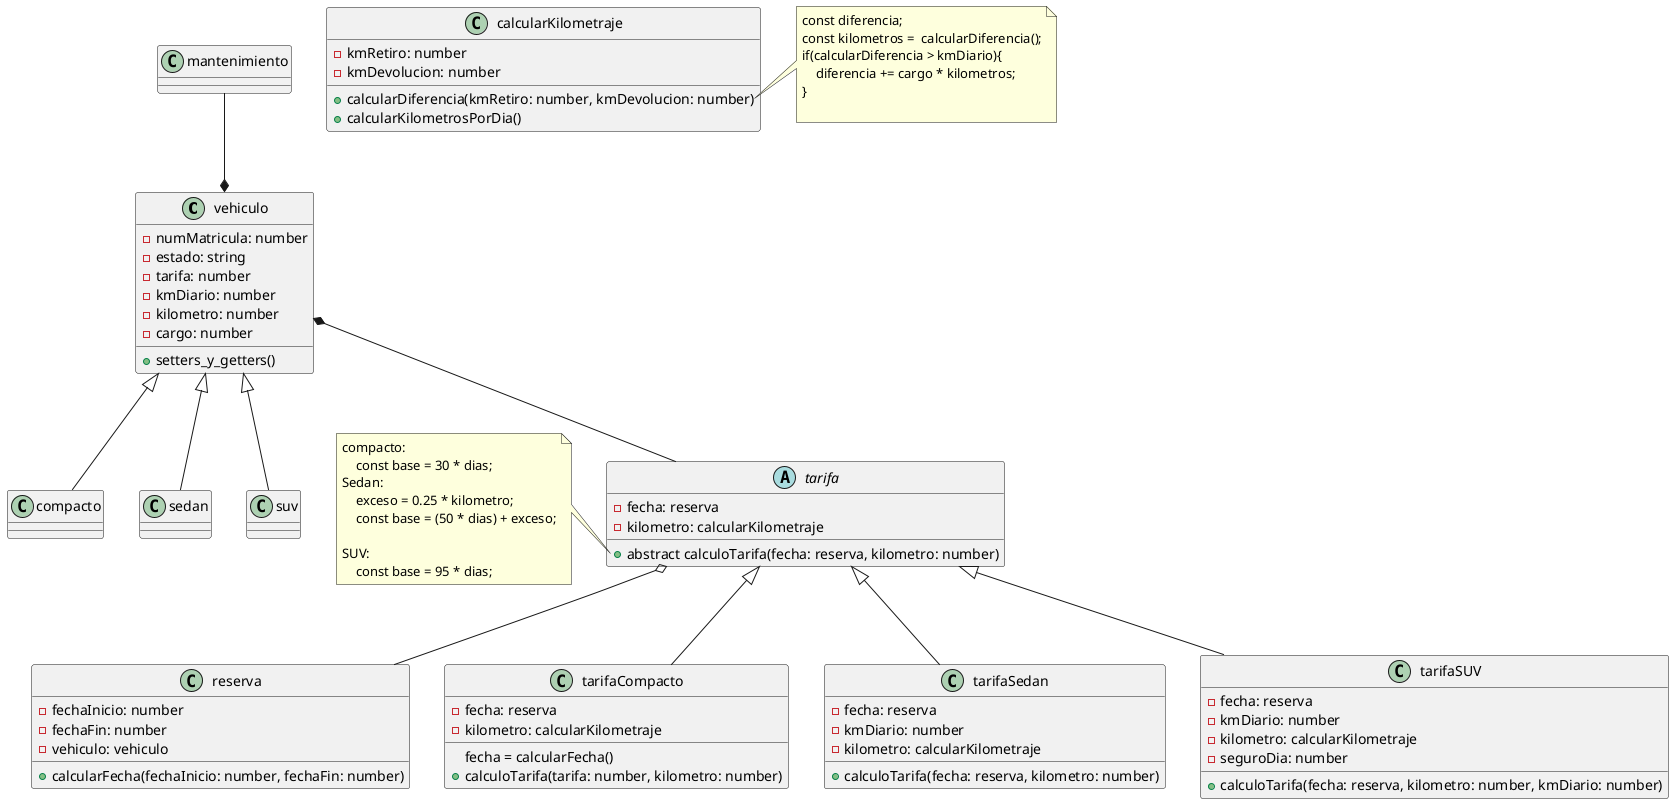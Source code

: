@startuml practico

class vehiculo{
    - numMatricula: number
    - estado: string
    - tarifa: number
    - kmDiario: number
    - kilometro: number
    - cargo: number
    + setters_y_getters()
}

class calcularKilometraje{
    - kmRetiro: number
    - kmDevolucion: number
    + calcularDiferencia(kmRetiro: number, kmDevolucion: number)
    + calcularKilometrosPorDia()
}

class mantenimiento{

}

class reserva{
    - fechaInicio: number
    - fechaFin: number
    - vehiculo: vehiculo
    + calcularFecha(fechaInicio: number, fechaFin: number)
}

abstract class tarifa{
    - fecha: reserva
    - kilometro: calcularKilometraje
    + abstract calculoTarifa(fecha: reserva, kilometro: number)
}
class tarifaCompacto extends tarifa{
    - fecha: reserva
    - kilometro: calcularKilometraje
    fecha = calcularFecha()
    + calculoTarifa(tarifa: number, kilometro: number)
}
class tarifaSedan extends tarifa{
    - fecha: reserva
    - kmDiario: number
    - kilometro: calcularKilometraje
    + calculoTarifa(fecha: reserva, kilometro: number)
}
class tarifaSUV extends tarifa{
    - fecha: reserva
    - kmDiario: number
    - kilometro: calcularKilometraje
    - seguroDia: number
    + calculoTarifa(fecha: reserva, kilometro: number, kmDiario: number)
}


class compacto extends vehiculo{
    'tarifa 30 al dia
}

class sedan extends vehiculo{
    'tarifa 50 al dia
}
    

class suv extends vehiculo{
    'tarifa 80 al dia
}

vehiculo *-u- mantenimiento
vehiculo *-d- tarifa
tarifa o-d- reserva

note right of calcularKilometraje::calcularDiferencia
    const diferencia;
    const kilometros =  calcularDiferencia();
    if(calcularDiferencia > kmDiario){
        diferencia += cargo * kilometros;
    }

end note

note left of tarifa::calculoTarifa
compacto:
    const base = 30 * dias;
Sedan:
    exceso = 0.25 * kilometro;
    const base = (50 * dias) + exceso;
    
SUV:
    const base = 95 * dias;
end note
@enduml
